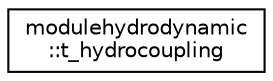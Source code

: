 digraph "Graphical Class Hierarchy"
{
 // LATEX_PDF_SIZE
  edge [fontname="Helvetica",fontsize="10",labelfontname="Helvetica",labelfontsize="10"];
  node [fontname="Helvetica",fontsize="10",shape=record];
  rankdir="LR";
  Node0 [label="modulehydrodynamic\l::t_hydrocoupling",height=0.2,width=0.4,color="black", fillcolor="white", style="filled",URL="$structmodulehydrodynamic_1_1t__hydrocoupling.html",tooltip=" "];
}
